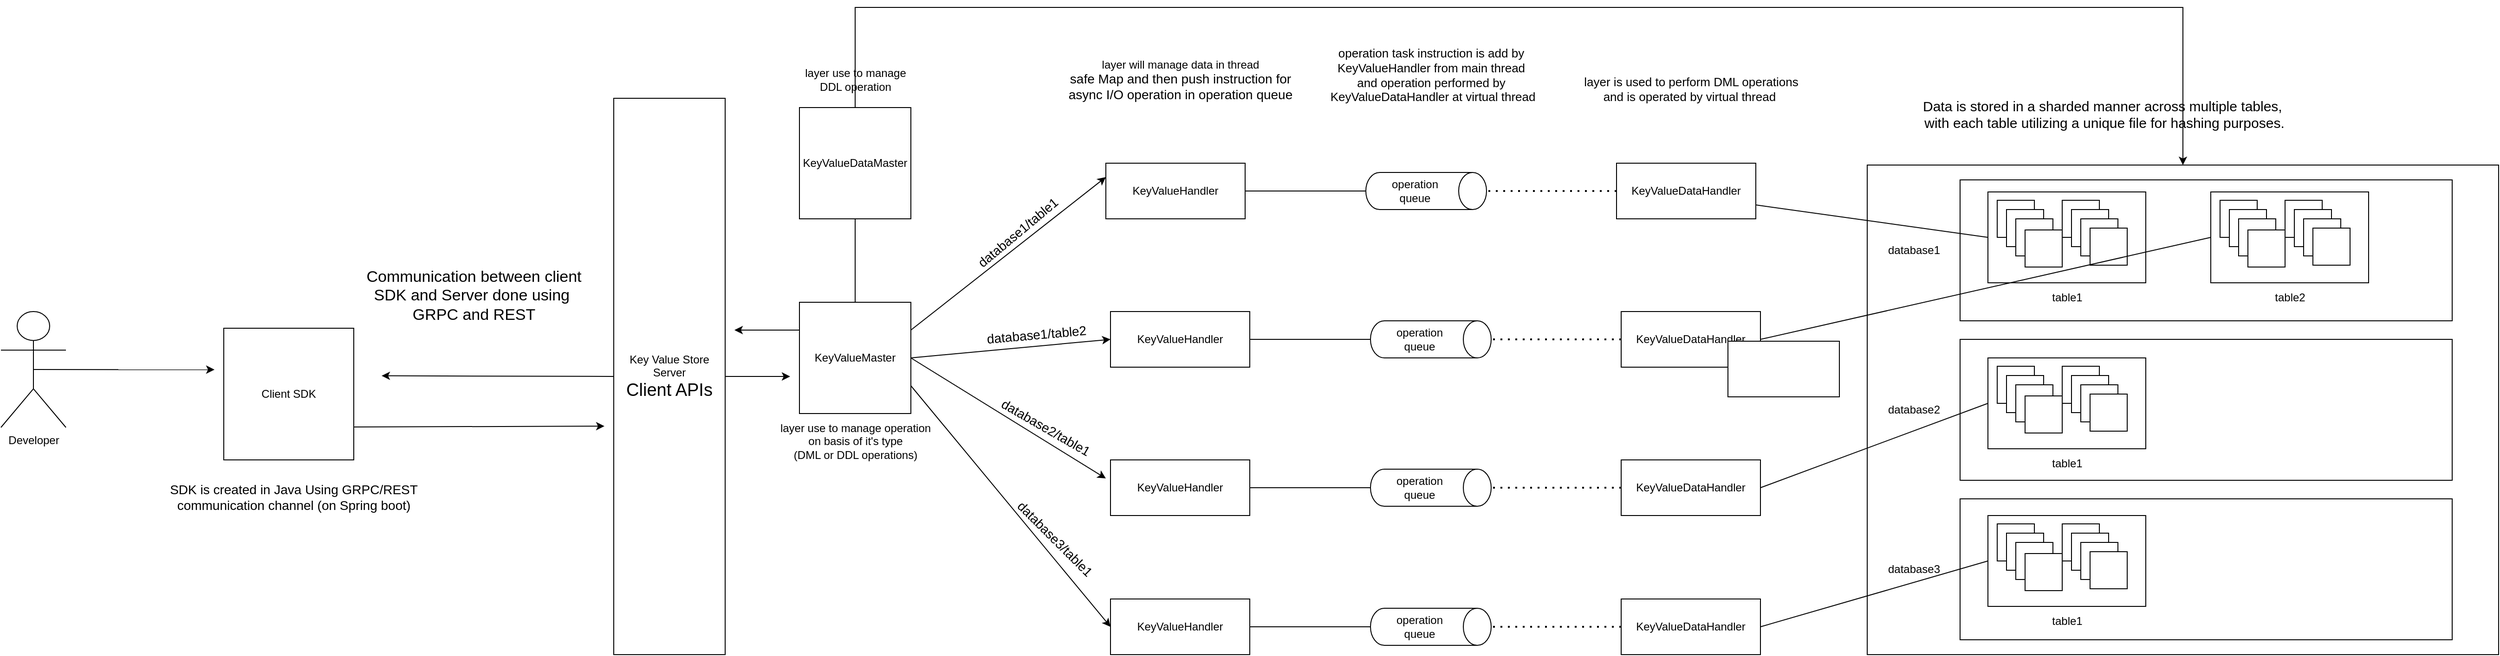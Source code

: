 <mxfile version="24.0.7" type="github">
  <diagram name="Page-1" id="otC6UkrBuinHcEKVRlpe">
    <mxGraphModel dx="2726" dy="1417" grid="1" gridSize="10" guides="1" tooltips="1" connect="1" arrows="0" fold="1" page="1" pageScale="1" pageWidth="1100" pageHeight="850" math="0" shadow="0">
      <root>
        <mxCell id="0" />
        <mxCell id="1" parent="0" />
        <mxCell id="kfZi4z5E8rtIzfBgZ30n-23" style="edgeStyle=none;rounded=0;orthogonalLoop=1;jettySize=auto;html=1;exitX=0.5;exitY=0;exitDx=0;exitDy=0;" parent="1" source="kfZi4z5E8rtIzfBgZ30n-21" edge="1">
          <mxGeometry relative="1" as="geometry">
            <mxPoint x="890" y="458" as="targetPoint" />
          </mxGeometry>
        </mxCell>
        <mxCell id="I3hXLlyxJEl5_7HpE7tm-29" style="edgeStyle=none;rounded=0;orthogonalLoop=1;jettySize=auto;html=1;exitX=0.5;exitY=1;exitDx=0;exitDy=0;" edge="1" parent="1" source="kfZi4z5E8rtIzfBgZ30n-21">
          <mxGeometry relative="1" as="geometry">
            <mxPoint x="450" y="457.286" as="targetPoint" />
          </mxGeometry>
        </mxCell>
        <mxCell id="kfZi4z5E8rtIzfBgZ30n-21" value="Key Value Store Server&lt;div style=&quot;font-size: 19px;&quot;&gt;Client APIs&lt;/div&gt;" style="rounded=0;whiteSpace=wrap;html=1;direction=south;" parent="1" vertex="1">
          <mxGeometry x="700" y="158" width="120" height="600" as="geometry" />
        </mxCell>
        <mxCell id="kfZi4z5E8rtIzfBgZ30n-24" style="edgeStyle=none;rounded=0;orthogonalLoop=1;jettySize=auto;html=1;exitX=0;exitY=0.25;exitDx=0;exitDy=0;" parent="1" source="kfZi4z5E8rtIzfBgZ30n-22" edge="1">
          <mxGeometry relative="1" as="geometry">
            <mxPoint x="830" y="408" as="targetPoint" />
          </mxGeometry>
        </mxCell>
        <mxCell id="I3hXLlyxJEl5_7HpE7tm-16" style="edgeStyle=none;rounded=0;orthogonalLoop=1;jettySize=auto;html=1;exitX=1;exitY=0.25;exitDx=0;exitDy=0;entryX=0;entryY=0.25;entryDx=0;entryDy=0;" edge="1" parent="1" source="kfZi4z5E8rtIzfBgZ30n-22" target="kfZi4z5E8rtIzfBgZ30n-33">
          <mxGeometry relative="1" as="geometry">
            <mxPoint x="1230" y="258" as="targetPoint" />
          </mxGeometry>
        </mxCell>
        <mxCell id="I3hXLlyxJEl5_7HpE7tm-17" style="edgeStyle=none;rounded=0;orthogonalLoop=1;jettySize=auto;html=1;exitX=1;exitY=0.5;exitDx=0;exitDy=0;entryX=0;entryY=0.5;entryDx=0;entryDy=0;" edge="1" parent="1" source="kfZi4z5E8rtIzfBgZ30n-22" target="I3hXLlyxJEl5_7HpE7tm-11">
          <mxGeometry relative="1" as="geometry" />
        </mxCell>
        <mxCell id="I3hXLlyxJEl5_7HpE7tm-19" style="edgeStyle=none;rounded=0;orthogonalLoop=1;jettySize=auto;html=1;exitX=1;exitY=0.75;exitDx=0;exitDy=0;entryX=0;entryY=0.5;entryDx=0;entryDy=0;" edge="1" parent="1" source="kfZi4z5E8rtIzfBgZ30n-22" target="I3hXLlyxJEl5_7HpE7tm-1">
          <mxGeometry relative="1" as="geometry" />
        </mxCell>
        <mxCell id="kfZi4z5E8rtIzfBgZ30n-22" value="KeyValueMaster" style="whiteSpace=wrap;html=1;aspect=fixed;" parent="1" vertex="1">
          <mxGeometry x="900" y="378" width="120" height="120" as="geometry" />
        </mxCell>
        <mxCell id="kfZi4z5E8rtIzfBgZ30n-25" value="layer use to manage operation&lt;div&gt;on basis of it&#39;s type&lt;/div&gt;&lt;div&gt;(DML or DDL operations)&lt;/div&gt;" style="text;html=1;align=center;verticalAlign=middle;resizable=0;points=[];autosize=1;strokeColor=none;fillColor=none;" parent="1" vertex="1">
          <mxGeometry x="865" y="498" width="190" height="60" as="geometry" />
        </mxCell>
        <mxCell id="I3hXLlyxJEl5_7HpE7tm-107" style="edgeStyle=orthogonalEdgeStyle;rounded=0;orthogonalLoop=1;jettySize=auto;html=1;exitX=0.5;exitY=0;exitDx=0;exitDy=0;entryX=0.5;entryY=0;entryDx=0;entryDy=0;elbow=vertical;" edge="1" parent="1" source="kfZi4z5E8rtIzfBgZ30n-26" target="I3hXLlyxJEl5_7HpE7tm-39">
          <mxGeometry relative="1" as="geometry">
            <Array as="points">
              <mxPoint x="960" y="60" />
              <mxPoint x="2390" y="60" />
            </Array>
          </mxGeometry>
        </mxCell>
        <mxCell id="kfZi4z5E8rtIzfBgZ30n-26" value="KeyValueDataMaster" style="whiteSpace=wrap;html=1;aspect=fixed;" parent="1" vertex="1">
          <mxGeometry x="900" y="168" width="120" height="120" as="geometry" />
        </mxCell>
        <mxCell id="kfZi4z5E8rtIzfBgZ30n-31" value="" style="endArrow=none;html=1;rounded=0;exitX=0.5;exitY=0;exitDx=0;exitDy=0;entryX=0.5;entryY=1;entryDx=0;entryDy=0;" parent="1" source="kfZi4z5E8rtIzfBgZ30n-22" target="kfZi4z5E8rtIzfBgZ30n-26" edge="1">
          <mxGeometry width="50" height="50" relative="1" as="geometry">
            <mxPoint x="1020" y="438" as="sourcePoint" />
            <mxPoint x="1070" y="388" as="targetPoint" />
          </mxGeometry>
        </mxCell>
        <mxCell id="kfZi4z5E8rtIzfBgZ30n-32" value="layer use to manage&lt;div&gt;DDL operation&lt;/div&gt;" style="text;html=1;align=center;verticalAlign=middle;resizable=0;points=[];autosize=1;strokeColor=none;fillColor=none;" parent="1" vertex="1">
          <mxGeometry x="895" y="118" width="130" height="40" as="geometry" />
        </mxCell>
        <mxCell id="kfZi4z5E8rtIzfBgZ30n-33" value="KeyValueHandler" style="rounded=0;whiteSpace=wrap;html=1;" parent="1" vertex="1">
          <mxGeometry x="1230" y="228" width="150" height="60" as="geometry" />
        </mxCell>
        <mxCell id="kfZi4z5E8rtIzfBgZ30n-34" value="KeyValueDataHandler" style="rounded=0;whiteSpace=wrap;html=1;" parent="1" vertex="1">
          <mxGeometry x="1780" y="228" width="150" height="60" as="geometry" />
        </mxCell>
        <mxCell id="kfZi4z5E8rtIzfBgZ30n-36" value="operation&lt;div&gt;queue&lt;/div&gt;" style="shape=cylinder3;whiteSpace=wrap;html=1;boundedLbl=1;backgroundOutline=1;size=15;direction=south;" parent="1" vertex="1">
          <mxGeometry x="1510" y="238" width="130" height="40" as="geometry" />
        </mxCell>
        <mxCell id="kfZi4z5E8rtIzfBgZ30n-39" value="" style="endArrow=none;dashed=1;html=1;dashPattern=1 3;strokeWidth=2;rounded=0;entryX=0.5;entryY=0;entryDx=0;entryDy=0;entryPerimeter=0;exitX=0;exitY=0.5;exitDx=0;exitDy=0;" parent="1" source="kfZi4z5E8rtIzfBgZ30n-34" target="kfZi4z5E8rtIzfBgZ30n-36" edge="1">
          <mxGeometry width="50" height="50" relative="1" as="geometry">
            <mxPoint x="1290" y="488" as="sourcePoint" />
            <mxPoint x="1340" y="438" as="targetPoint" />
          </mxGeometry>
        </mxCell>
        <mxCell id="kfZi4z5E8rtIzfBgZ30n-40" value="layer will manage data in thread&lt;div style=&quot;font-size: 14px;&quot;&gt;&lt;font style=&quot;font-size: 14px;&quot;&gt;safe Map and then push instruction for&lt;/font&gt;&lt;/div&gt;&lt;div style=&quot;font-size: 14px;&quot;&gt;async I/O operation in operation queue&lt;/div&gt;" style="text;html=1;align=center;verticalAlign=middle;resizable=0;points=[];autosize=1;strokeColor=none;fillColor=none;" parent="1" vertex="1">
          <mxGeometry x="1180" y="108" width="260" height="60" as="geometry" />
        </mxCell>
        <mxCell id="kfZi4z5E8rtIzfBgZ30n-41" value="&lt;font style=&quot;font-size: 13px;&quot;&gt;operation task instruction is add by&lt;/font&gt;&lt;div style=&quot;font-size: 13px;&quot;&gt;&lt;font style=&quot;font-size: 13px;&quot;&gt;KeyValueHandler from main thread&lt;/font&gt;&lt;/div&gt;&lt;div style=&quot;font-size: 13px;&quot;&gt;&lt;font style=&quot;font-size: 13px;&quot;&gt;and operation performed by&lt;/font&gt;&lt;/div&gt;&lt;div style=&quot;font-size: 13px;&quot;&gt;&lt;font style=&quot;font-size: 13px;&quot;&gt;&amp;nbsp;KeyValueDataHandler at virtual thread&lt;/font&gt;&lt;/div&gt;" style="text;html=1;align=center;verticalAlign=middle;resizable=0;points=[];autosize=1;strokeColor=none;fillColor=none;" parent="1" vertex="1">
          <mxGeometry x="1455" y="93" width="250" height="80" as="geometry" />
        </mxCell>
        <mxCell id="I3hXLlyxJEl5_7HpE7tm-1" value="KeyValueHandler" style="rounded=0;whiteSpace=wrap;html=1;" vertex="1" parent="1">
          <mxGeometry x="1235" y="698" width="150" height="60" as="geometry" />
        </mxCell>
        <mxCell id="I3hXLlyxJEl5_7HpE7tm-2" value="KeyValueDataHandler" style="rounded=0;whiteSpace=wrap;html=1;" vertex="1" parent="1">
          <mxGeometry x="1785" y="698" width="150" height="60" as="geometry" />
        </mxCell>
        <mxCell id="I3hXLlyxJEl5_7HpE7tm-3" value="operation&lt;div&gt;queue&lt;/div&gt;" style="shape=cylinder3;whiteSpace=wrap;html=1;boundedLbl=1;backgroundOutline=1;size=15;direction=south;" vertex="1" parent="1">
          <mxGeometry x="1515" y="708" width="130" height="40" as="geometry" />
        </mxCell>
        <mxCell id="I3hXLlyxJEl5_7HpE7tm-5" value="" style="endArrow=none;dashed=1;html=1;dashPattern=1 3;strokeWidth=2;rounded=0;entryX=0.5;entryY=0;entryDx=0;entryDy=0;entryPerimeter=0;exitX=0;exitY=0.5;exitDx=0;exitDy=0;" edge="1" parent="1" source="I3hXLlyxJEl5_7HpE7tm-2" target="I3hXLlyxJEl5_7HpE7tm-3">
          <mxGeometry width="50" height="50" relative="1" as="geometry">
            <mxPoint x="1295" y="958" as="sourcePoint" />
            <mxPoint x="1345" y="908" as="targetPoint" />
          </mxGeometry>
        </mxCell>
        <mxCell id="I3hXLlyxJEl5_7HpE7tm-6" value="KeyValueHandler" style="rounded=0;whiteSpace=wrap;html=1;" vertex="1" parent="1">
          <mxGeometry x="1235" y="548" width="150" height="60" as="geometry" />
        </mxCell>
        <mxCell id="I3hXLlyxJEl5_7HpE7tm-7" value="KeyValueDataHandler" style="rounded=0;whiteSpace=wrap;html=1;" vertex="1" parent="1">
          <mxGeometry x="1785" y="548" width="150" height="60" as="geometry" />
        </mxCell>
        <mxCell id="I3hXLlyxJEl5_7HpE7tm-8" value="operation&lt;div&gt;queue&lt;/div&gt;" style="shape=cylinder3;whiteSpace=wrap;html=1;boundedLbl=1;backgroundOutline=1;size=15;direction=south;" vertex="1" parent="1">
          <mxGeometry x="1515" y="558" width="130" height="40" as="geometry" />
        </mxCell>
        <mxCell id="I3hXLlyxJEl5_7HpE7tm-10" value="" style="endArrow=none;dashed=1;html=1;dashPattern=1 3;strokeWidth=2;rounded=0;entryX=0.5;entryY=0;entryDx=0;entryDy=0;entryPerimeter=0;exitX=0;exitY=0.5;exitDx=0;exitDy=0;" edge="1" parent="1" source="I3hXLlyxJEl5_7HpE7tm-7" target="I3hXLlyxJEl5_7HpE7tm-8">
          <mxGeometry width="50" height="50" relative="1" as="geometry">
            <mxPoint x="1295" y="808" as="sourcePoint" />
            <mxPoint x="1345" y="758" as="targetPoint" />
          </mxGeometry>
        </mxCell>
        <mxCell id="I3hXLlyxJEl5_7HpE7tm-11" value="KeyValueHandler" style="rounded=0;whiteSpace=wrap;html=1;" vertex="1" parent="1">
          <mxGeometry x="1235" y="388" width="150" height="60" as="geometry" />
        </mxCell>
        <mxCell id="I3hXLlyxJEl5_7HpE7tm-12" value="KeyValueDataHandler" style="rounded=0;whiteSpace=wrap;html=1;" vertex="1" parent="1">
          <mxGeometry x="1785" y="388" width="150" height="60" as="geometry" />
        </mxCell>
        <mxCell id="I3hXLlyxJEl5_7HpE7tm-13" value="operation&lt;div&gt;queue&lt;/div&gt;" style="shape=cylinder3;whiteSpace=wrap;html=1;boundedLbl=1;backgroundOutline=1;size=15;direction=south;" vertex="1" parent="1">
          <mxGeometry x="1515" y="398" width="130" height="40" as="geometry" />
        </mxCell>
        <mxCell id="I3hXLlyxJEl5_7HpE7tm-15" value="" style="endArrow=none;dashed=1;html=1;dashPattern=1 3;strokeWidth=2;rounded=0;entryX=0.5;entryY=0;entryDx=0;entryDy=0;entryPerimeter=0;exitX=0;exitY=0.5;exitDx=0;exitDy=0;" edge="1" parent="1" source="I3hXLlyxJEl5_7HpE7tm-12" target="I3hXLlyxJEl5_7HpE7tm-13">
          <mxGeometry width="50" height="50" relative="1" as="geometry">
            <mxPoint x="1295" y="648" as="sourcePoint" />
            <mxPoint x="1345" y="598" as="targetPoint" />
          </mxGeometry>
        </mxCell>
        <mxCell id="I3hXLlyxJEl5_7HpE7tm-20" value="database1/table1" style="text;html=1;align=center;verticalAlign=middle;resizable=0;points=[];autosize=1;strokeColor=none;fillColor=none;spacing=3;fontSize=14;rotation=-40;" vertex="1" parent="1">
          <mxGeometry x="1070" y="288" width="130" height="30" as="geometry" />
        </mxCell>
        <mxCell id="I3hXLlyxJEl5_7HpE7tm-21" value="&lt;font style=&quot;font-size: 14px;&quot;&gt;database1/table2&lt;/font&gt;" style="text;html=1;align=center;verticalAlign=middle;resizable=0;points=[];autosize=1;strokeColor=none;fillColor=none;rotation=-5;" vertex="1" parent="1">
          <mxGeometry x="1090" y="398" width="130" height="30" as="geometry" />
        </mxCell>
        <mxCell id="I3hXLlyxJEl5_7HpE7tm-23" value="" style="edgeStyle=none;rounded=0;orthogonalLoop=1;jettySize=auto;html=1;exitX=1;exitY=0.5;exitDx=0;exitDy=0;" edge="1" parent="1" source="kfZi4z5E8rtIzfBgZ30n-22">
          <mxGeometry relative="1" as="geometry">
            <mxPoint x="1020" y="438" as="sourcePoint" />
            <mxPoint x="1230" y="568" as="targetPoint" />
          </mxGeometry>
        </mxCell>
        <mxCell id="I3hXLlyxJEl5_7HpE7tm-22" value="&lt;font style=&quot;font-size: 14px;&quot;&gt;database2/table1&lt;/font&gt;" style="text;html=1;align=center;verticalAlign=middle;resizable=0;points=[];autosize=1;strokeColor=none;fillColor=none;rotation=30;" vertex="1" parent="1">
          <mxGeometry x="1100" y="498" width="130" height="30" as="geometry" />
        </mxCell>
        <mxCell id="I3hXLlyxJEl5_7HpE7tm-24" value="&lt;font style=&quot;font-size: 14px;&quot;&gt;database3/table1&lt;/font&gt;" style="text;html=1;align=center;verticalAlign=middle;resizable=0;points=[];autosize=1;strokeColor=none;fillColor=none;rotation=45;" vertex="1" parent="1">
          <mxGeometry x="1110" y="618" width="130" height="30" as="geometry" />
        </mxCell>
        <mxCell id="I3hXLlyxJEl5_7HpE7tm-31" style="edgeStyle=none;rounded=0;orthogonalLoop=1;jettySize=auto;html=1;exitX=1;exitY=0.75;exitDx=0;exitDy=0;" edge="1" parent="1" source="I3hXLlyxJEl5_7HpE7tm-26">
          <mxGeometry relative="1" as="geometry">
            <mxPoint x="690" y="511.571" as="targetPoint" />
          </mxGeometry>
        </mxCell>
        <mxCell id="I3hXLlyxJEl5_7HpE7tm-26" value="Client SDK" style="rounded=0;whiteSpace=wrap;html=1;" vertex="1" parent="1">
          <mxGeometry x="280" y="406" width="140" height="142" as="geometry" />
        </mxCell>
        <mxCell id="I3hXLlyxJEl5_7HpE7tm-36" style="edgeStyle=none;rounded=0;orthogonalLoop=1;jettySize=auto;html=1;exitX=0.5;exitY=0.5;exitDx=0;exitDy=0;exitPerimeter=0;" edge="1" parent="1" source="I3hXLlyxJEl5_7HpE7tm-27">
          <mxGeometry relative="1" as="geometry">
            <mxPoint x="270" y="450.632" as="targetPoint" />
          </mxGeometry>
        </mxCell>
        <mxCell id="I3hXLlyxJEl5_7HpE7tm-27" value="Developer" style="shape=umlActor;verticalLabelPosition=bottom;verticalAlign=top;html=1;outlineConnect=0;" vertex="1" parent="1">
          <mxGeometry x="40" y="388" width="70" height="125" as="geometry" />
        </mxCell>
        <mxCell id="I3hXLlyxJEl5_7HpE7tm-35" value="&lt;font style=&quot;font-size: 17px;&quot;&gt;Communication between client&lt;br&gt;SDK and Server done using&amp;nbsp;&lt;/font&gt;&lt;div style=&quot;font-size: 17px;&quot;&gt;&lt;font style=&quot;font-size: 17px;&quot;&gt;GRPC and REST&lt;/font&gt;&lt;/div&gt;" style="text;html=1;align=center;verticalAlign=middle;resizable=0;points=[];autosize=1;strokeColor=none;fillColor=none;" vertex="1" parent="1">
          <mxGeometry x="419" y="336" width="260" height="70" as="geometry" />
        </mxCell>
        <mxCell id="I3hXLlyxJEl5_7HpE7tm-37" value="SDK is created in Java Using GRPC/REST&lt;div style=&quot;font-size: 14px;&quot;&gt;communication channel (on Spring boot)&lt;/div&gt;" style="text;html=1;align=center;verticalAlign=middle;resizable=0;points=[];autosize=1;strokeColor=none;fillColor=none;fontSize=14;" vertex="1" parent="1">
          <mxGeometry x="210" y="563" width="290" height="50" as="geometry" />
        </mxCell>
        <mxCell id="I3hXLlyxJEl5_7HpE7tm-38" value="layer is used to perform DML operations&lt;div style=&quot;font-size: 13px;&quot;&gt;and is operated by virtual thread&amp;nbsp;&lt;/div&gt;" style="text;html=1;align=center;verticalAlign=middle;resizable=0;points=[];autosize=1;strokeColor=none;fillColor=none;fontSize=13;" vertex="1" parent="1">
          <mxGeometry x="1735" y="128" width="250" height="40" as="geometry" />
        </mxCell>
        <mxCell id="I3hXLlyxJEl5_7HpE7tm-39" value="" style="rounded=0;whiteSpace=wrap;html=1;" vertex="1" parent="1">
          <mxGeometry x="2050" y="230" width="680" height="528" as="geometry" />
        </mxCell>
        <mxCell id="I3hXLlyxJEl5_7HpE7tm-43" value="" style="rounded=0;whiteSpace=wrap;html=1;" vertex="1" parent="1">
          <mxGeometry x="2150" y="246" width="530" height="152" as="geometry" />
        </mxCell>
        <mxCell id="I3hXLlyxJEl5_7HpE7tm-44" value="" style="rounded=0;whiteSpace=wrap;html=1;" vertex="1" parent="1">
          <mxGeometry x="2150" y="590" width="530" height="152" as="geometry" />
        </mxCell>
        <mxCell id="I3hXLlyxJEl5_7HpE7tm-45" value="" style="rounded=0;whiteSpace=wrap;html=1;" vertex="1" parent="1">
          <mxGeometry x="2150" y="418" width="530" height="152" as="geometry" />
        </mxCell>
        <mxCell id="I3hXLlyxJEl5_7HpE7tm-47" value="" style="rounded=0;whiteSpace=wrap;html=1;" vertex="1" parent="1">
          <mxGeometry x="2180" y="259" width="170" height="98" as="geometry" />
        </mxCell>
        <mxCell id="I3hXLlyxJEl5_7HpE7tm-49" value="" style="whiteSpace=wrap;html=1;aspect=fixed;" vertex="1" parent="1">
          <mxGeometry x="2190" y="268" width="40" height="40" as="geometry" />
        </mxCell>
        <mxCell id="I3hXLlyxJEl5_7HpE7tm-50" value="" style="whiteSpace=wrap;html=1;aspect=fixed;" vertex="1" parent="1">
          <mxGeometry x="2200" y="278" width="40" height="40" as="geometry" />
        </mxCell>
        <mxCell id="I3hXLlyxJEl5_7HpE7tm-51" value="" style="whiteSpace=wrap;html=1;aspect=fixed;" vertex="1" parent="1">
          <mxGeometry x="2210" y="288" width="40" height="40" as="geometry" />
        </mxCell>
        <mxCell id="I3hXLlyxJEl5_7HpE7tm-52" value="" style="whiteSpace=wrap;html=1;aspect=fixed;" vertex="1" parent="1">
          <mxGeometry x="2260" y="268" width="40" height="40" as="geometry" />
        </mxCell>
        <mxCell id="I3hXLlyxJEl5_7HpE7tm-53" value="" style="whiteSpace=wrap;html=1;aspect=fixed;" vertex="1" parent="1">
          <mxGeometry x="2220" y="300" width="40" height="40" as="geometry" />
        </mxCell>
        <mxCell id="I3hXLlyxJEl5_7HpE7tm-54" value="" style="whiteSpace=wrap;html=1;aspect=fixed;" vertex="1" parent="1">
          <mxGeometry x="2270" y="278" width="40" height="40" as="geometry" />
        </mxCell>
        <mxCell id="I3hXLlyxJEl5_7HpE7tm-55" value="" style="whiteSpace=wrap;html=1;aspect=fixed;" vertex="1" parent="1">
          <mxGeometry x="2280" y="288" width="40" height="40" as="geometry" />
        </mxCell>
        <mxCell id="I3hXLlyxJEl5_7HpE7tm-56" value="" style="whiteSpace=wrap;html=1;aspect=fixed;" vertex="1" parent="1">
          <mxGeometry x="2290" y="298" width="40" height="40" as="geometry" />
        </mxCell>
        <mxCell id="I3hXLlyxJEl5_7HpE7tm-57" value="database1" style="text;html=1;align=center;verticalAlign=middle;resizable=0;points=[];autosize=1;strokeColor=none;fillColor=none;" vertex="1" parent="1">
          <mxGeometry x="2060" y="307" width="80" height="30" as="geometry" />
        </mxCell>
        <mxCell id="I3hXLlyxJEl5_7HpE7tm-58" value="database2" style="text;html=1;align=center;verticalAlign=middle;resizable=0;points=[];autosize=1;strokeColor=none;fillColor=none;" vertex="1" parent="1">
          <mxGeometry x="2060" y="479" width="80" height="30" as="geometry" />
        </mxCell>
        <mxCell id="I3hXLlyxJEl5_7HpE7tm-59" value="database3" style="text;html=1;align=center;verticalAlign=middle;resizable=0;points=[];autosize=1;strokeColor=none;fillColor=none;" vertex="1" parent="1">
          <mxGeometry x="2060" y="651" width="80" height="30" as="geometry" />
        </mxCell>
        <mxCell id="I3hXLlyxJEl5_7HpE7tm-60" value="table1" style="text;html=1;align=center;verticalAlign=middle;resizable=0;points=[];autosize=1;strokeColor=none;fillColor=none;" vertex="1" parent="1">
          <mxGeometry x="2235" y="358" width="60" height="30" as="geometry" />
        </mxCell>
        <mxCell id="I3hXLlyxJEl5_7HpE7tm-62" value="" style="rounded=0;whiteSpace=wrap;html=1;" vertex="1" parent="1">
          <mxGeometry x="2420" y="259" width="170" height="98" as="geometry" />
        </mxCell>
        <mxCell id="I3hXLlyxJEl5_7HpE7tm-63" value="" style="whiteSpace=wrap;html=1;aspect=fixed;" vertex="1" parent="1">
          <mxGeometry x="2430" y="268" width="40" height="40" as="geometry" />
        </mxCell>
        <mxCell id="I3hXLlyxJEl5_7HpE7tm-64" value="" style="whiteSpace=wrap;html=1;aspect=fixed;" vertex="1" parent="1">
          <mxGeometry x="2440" y="278" width="40" height="40" as="geometry" />
        </mxCell>
        <mxCell id="I3hXLlyxJEl5_7HpE7tm-65" value="" style="whiteSpace=wrap;html=1;aspect=fixed;" vertex="1" parent="1">
          <mxGeometry x="2450" y="288" width="40" height="40" as="geometry" />
        </mxCell>
        <mxCell id="I3hXLlyxJEl5_7HpE7tm-66" value="" style="whiteSpace=wrap;html=1;aspect=fixed;" vertex="1" parent="1">
          <mxGeometry x="2500" y="268" width="40" height="40" as="geometry" />
        </mxCell>
        <mxCell id="I3hXLlyxJEl5_7HpE7tm-67" value="" style="whiteSpace=wrap;html=1;aspect=fixed;" vertex="1" parent="1">
          <mxGeometry x="2460" y="300" width="40" height="40" as="geometry" />
        </mxCell>
        <mxCell id="I3hXLlyxJEl5_7HpE7tm-68" value="" style="whiteSpace=wrap;html=1;aspect=fixed;" vertex="1" parent="1">
          <mxGeometry x="2510" y="278" width="40" height="40" as="geometry" />
        </mxCell>
        <mxCell id="I3hXLlyxJEl5_7HpE7tm-69" value="" style="whiteSpace=wrap;html=1;aspect=fixed;" vertex="1" parent="1">
          <mxGeometry x="2520" y="288" width="40" height="40" as="geometry" />
        </mxCell>
        <mxCell id="I3hXLlyxJEl5_7HpE7tm-70" value="" style="whiteSpace=wrap;html=1;aspect=fixed;" vertex="1" parent="1">
          <mxGeometry x="2530" y="298" width="40" height="40" as="geometry" />
        </mxCell>
        <mxCell id="I3hXLlyxJEl5_7HpE7tm-71" value="table2" style="text;html=1;align=center;verticalAlign=middle;resizable=0;points=[];autosize=1;strokeColor=none;fillColor=none;" vertex="1" parent="1">
          <mxGeometry x="2475" y="358" width="60" height="30" as="geometry" />
        </mxCell>
        <mxCell id="I3hXLlyxJEl5_7HpE7tm-72" value="" style="rounded=0;whiteSpace=wrap;html=1;" vertex="1" parent="1">
          <mxGeometry x="2180" y="438" width="170" height="98" as="geometry" />
        </mxCell>
        <mxCell id="I3hXLlyxJEl5_7HpE7tm-73" value="" style="whiteSpace=wrap;html=1;aspect=fixed;" vertex="1" parent="1">
          <mxGeometry x="2190" y="447" width="40" height="40" as="geometry" />
        </mxCell>
        <mxCell id="I3hXLlyxJEl5_7HpE7tm-74" value="" style="whiteSpace=wrap;html=1;aspect=fixed;" vertex="1" parent="1">
          <mxGeometry x="2200" y="457" width="40" height="40" as="geometry" />
        </mxCell>
        <mxCell id="I3hXLlyxJEl5_7HpE7tm-75" value="" style="whiteSpace=wrap;html=1;aspect=fixed;" vertex="1" parent="1">
          <mxGeometry x="2210" y="467" width="40" height="40" as="geometry" />
        </mxCell>
        <mxCell id="I3hXLlyxJEl5_7HpE7tm-76" value="" style="whiteSpace=wrap;html=1;aspect=fixed;" vertex="1" parent="1">
          <mxGeometry x="2260" y="447" width="40" height="40" as="geometry" />
        </mxCell>
        <mxCell id="I3hXLlyxJEl5_7HpE7tm-77" value="" style="whiteSpace=wrap;html=1;aspect=fixed;" vertex="1" parent="1">
          <mxGeometry x="2220" y="479" width="40" height="40" as="geometry" />
        </mxCell>
        <mxCell id="I3hXLlyxJEl5_7HpE7tm-78" value="" style="whiteSpace=wrap;html=1;aspect=fixed;" vertex="1" parent="1">
          <mxGeometry x="2270" y="457" width="40" height="40" as="geometry" />
        </mxCell>
        <mxCell id="I3hXLlyxJEl5_7HpE7tm-79" value="" style="whiteSpace=wrap;html=1;aspect=fixed;" vertex="1" parent="1">
          <mxGeometry x="2280" y="467" width="40" height="40" as="geometry" />
        </mxCell>
        <mxCell id="I3hXLlyxJEl5_7HpE7tm-80" value="" style="whiteSpace=wrap;html=1;aspect=fixed;" vertex="1" parent="1">
          <mxGeometry x="2290" y="477" width="40" height="40" as="geometry" />
        </mxCell>
        <mxCell id="I3hXLlyxJEl5_7HpE7tm-81" value="table1" style="text;html=1;align=center;verticalAlign=middle;resizable=0;points=[];autosize=1;strokeColor=none;fillColor=none;" vertex="1" parent="1">
          <mxGeometry x="2235" y="537" width="60" height="30" as="geometry" />
        </mxCell>
        <mxCell id="I3hXLlyxJEl5_7HpE7tm-82" value="" style="rounded=0;whiteSpace=wrap;html=1;" vertex="1" parent="1">
          <mxGeometry x="2180" y="608" width="170" height="98" as="geometry" />
        </mxCell>
        <mxCell id="I3hXLlyxJEl5_7HpE7tm-83" value="" style="whiteSpace=wrap;html=1;aspect=fixed;" vertex="1" parent="1">
          <mxGeometry x="2190" y="617" width="40" height="40" as="geometry" />
        </mxCell>
        <mxCell id="I3hXLlyxJEl5_7HpE7tm-84" value="" style="whiteSpace=wrap;html=1;aspect=fixed;" vertex="1" parent="1">
          <mxGeometry x="2200" y="627" width="40" height="40" as="geometry" />
        </mxCell>
        <mxCell id="I3hXLlyxJEl5_7HpE7tm-85" value="" style="whiteSpace=wrap;html=1;aspect=fixed;" vertex="1" parent="1">
          <mxGeometry x="2210" y="637" width="40" height="40" as="geometry" />
        </mxCell>
        <mxCell id="I3hXLlyxJEl5_7HpE7tm-86" value="" style="whiteSpace=wrap;html=1;aspect=fixed;" vertex="1" parent="1">
          <mxGeometry x="2260" y="617" width="40" height="40" as="geometry" />
        </mxCell>
        <mxCell id="I3hXLlyxJEl5_7HpE7tm-87" value="" style="whiteSpace=wrap;html=1;aspect=fixed;" vertex="1" parent="1">
          <mxGeometry x="2220" y="649" width="40" height="40" as="geometry" />
        </mxCell>
        <mxCell id="I3hXLlyxJEl5_7HpE7tm-88" value="" style="whiteSpace=wrap;html=1;aspect=fixed;" vertex="1" parent="1">
          <mxGeometry x="2270" y="627" width="40" height="40" as="geometry" />
        </mxCell>
        <mxCell id="I3hXLlyxJEl5_7HpE7tm-89" value="" style="whiteSpace=wrap;html=1;aspect=fixed;" vertex="1" parent="1">
          <mxGeometry x="2280" y="637" width="40" height="40" as="geometry" />
        </mxCell>
        <mxCell id="I3hXLlyxJEl5_7HpE7tm-90" value="" style="whiteSpace=wrap;html=1;aspect=fixed;" vertex="1" parent="1">
          <mxGeometry x="2290" y="647" width="40" height="40" as="geometry" />
        </mxCell>
        <mxCell id="I3hXLlyxJEl5_7HpE7tm-91" value="table1" style="text;html=1;align=center;verticalAlign=middle;resizable=0;points=[];autosize=1;strokeColor=none;fillColor=none;" vertex="1" parent="1">
          <mxGeometry x="2235" y="707" width="60" height="30" as="geometry" />
        </mxCell>
        <mxCell id="I3hXLlyxJEl5_7HpE7tm-98" value="" style="endArrow=none;html=1;rounded=0;curved=1;entryX=1;entryY=0.75;entryDx=0;entryDy=0;exitX=0;exitY=0.5;exitDx=0;exitDy=0;" edge="1" parent="1" source="I3hXLlyxJEl5_7HpE7tm-47" target="kfZi4z5E8rtIzfBgZ30n-34">
          <mxGeometry width="50" height="50" relative="1" as="geometry">
            <mxPoint x="1780" y="380" as="sourcePoint" />
            <mxPoint x="1830" y="330" as="targetPoint" />
          </mxGeometry>
        </mxCell>
        <mxCell id="I3hXLlyxJEl5_7HpE7tm-99" value="" style="endArrow=none;html=1;rounded=0;curved=1;entryX=1;entryY=0.5;entryDx=0;entryDy=0;exitX=0;exitY=0.5;exitDx=0;exitDy=0;" edge="1" parent="1" source="I3hXLlyxJEl5_7HpE7tm-62" target="I3hXLlyxJEl5_7HpE7tm-12">
          <mxGeometry width="50" height="50" relative="1" as="geometry">
            <mxPoint x="1780" y="380" as="sourcePoint" />
            <mxPoint x="1830" y="330" as="targetPoint" />
          </mxGeometry>
        </mxCell>
        <mxCell id="I3hXLlyxJEl5_7HpE7tm-101" value="" style="endArrow=none;html=1;rounded=0;curved=1;entryX=1;entryY=0.5;entryDx=0;entryDy=0;exitX=0;exitY=0.5;exitDx=0;exitDy=0;" edge="1" parent="1" source="I3hXLlyxJEl5_7HpE7tm-72" target="I3hXLlyxJEl5_7HpE7tm-7">
          <mxGeometry width="50" height="50" relative="1" as="geometry">
            <mxPoint x="1780" y="380" as="sourcePoint" />
            <mxPoint x="1830" y="330" as="targetPoint" />
          </mxGeometry>
        </mxCell>
        <mxCell id="I3hXLlyxJEl5_7HpE7tm-103" value="" style="endArrow=none;html=1;rounded=0;curved=1;exitX=1;exitY=0.5;exitDx=0;exitDy=0;entryX=0;entryY=0.5;entryDx=0;entryDy=0;" edge="1" parent="1" source="I3hXLlyxJEl5_7HpE7tm-2" target="I3hXLlyxJEl5_7HpE7tm-82">
          <mxGeometry width="50" height="50" relative="1" as="geometry">
            <mxPoint x="1780" y="510" as="sourcePoint" />
            <mxPoint x="1830" y="460" as="targetPoint" />
          </mxGeometry>
        </mxCell>
        <mxCell id="I3hXLlyxJEl5_7HpE7tm-108" value="&lt;span style=&quot;font-size: 15px;&quot;&gt;Data is stored in a sharded manner across multiple tables,&amp;nbsp;&lt;/span&gt;&lt;div&gt;&lt;span style=&quot;font-size: 15px;&quot;&gt;with each table utilizing a unique file for hashing purposes.&lt;/span&gt;&lt;br&gt;&lt;/div&gt;" style="text;html=1;align=center;verticalAlign=middle;resizable=0;points=[];autosize=1;strokeColor=none;fillColor=none;" vertex="1" parent="1">
          <mxGeometry x="2100" y="150" width="410" height="50" as="geometry" />
        </mxCell>
        <mxCell id="I3hXLlyxJEl5_7HpE7tm-109" value="" style="endArrow=none;html=1;rounded=0;elbow=vertical;exitX=1;exitY=0.5;exitDx=0;exitDy=0;entryX=0.5;entryY=1;entryDx=0;entryDy=0;entryPerimeter=0;" edge="1" parent="1" source="kfZi4z5E8rtIzfBgZ30n-33" target="kfZi4z5E8rtIzfBgZ30n-36">
          <mxGeometry width="50" height="50" relative="1" as="geometry">
            <mxPoint x="1610" y="610" as="sourcePoint" />
            <mxPoint x="1660" y="560" as="targetPoint" />
          </mxGeometry>
        </mxCell>
        <mxCell id="I3hXLlyxJEl5_7HpE7tm-110" value="" style="endArrow=none;html=1;rounded=0;elbow=vertical;exitX=1;exitY=0.5;exitDx=0;exitDy=0;entryX=0.5;entryY=1;entryDx=0;entryDy=0;entryPerimeter=0;" edge="1" parent="1" source="I3hXLlyxJEl5_7HpE7tm-11" target="I3hXLlyxJEl5_7HpE7tm-13">
          <mxGeometry width="50" height="50" relative="1" as="geometry">
            <mxPoint x="1390" y="268" as="sourcePoint" />
            <mxPoint x="1510" y="380" as="targetPoint" />
          </mxGeometry>
        </mxCell>
        <mxCell id="I3hXLlyxJEl5_7HpE7tm-111" value="" style="endArrow=none;html=1;rounded=0;elbow=vertical;exitX=1;exitY=0.5;exitDx=0;exitDy=0;entryX=0.5;entryY=1;entryDx=0;entryDy=0;entryPerimeter=0;" edge="1" parent="1" source="I3hXLlyxJEl5_7HpE7tm-6" target="I3hXLlyxJEl5_7HpE7tm-8">
          <mxGeometry width="50" height="50" relative="1" as="geometry">
            <mxPoint x="1400" y="278" as="sourcePoint" />
            <mxPoint x="1530" y="278" as="targetPoint" />
          </mxGeometry>
        </mxCell>
        <mxCell id="I3hXLlyxJEl5_7HpE7tm-112" value="" style="endArrow=none;html=1;rounded=0;elbow=vertical;exitX=1;exitY=0.5;exitDx=0;exitDy=0;entryX=0.5;entryY=1;entryDx=0;entryDy=0;entryPerimeter=0;" edge="1" parent="1" source="I3hXLlyxJEl5_7HpE7tm-1" target="I3hXLlyxJEl5_7HpE7tm-3">
          <mxGeometry width="50" height="50" relative="1" as="geometry">
            <mxPoint x="1410" y="288" as="sourcePoint" />
            <mxPoint x="1540" y="288" as="targetPoint" />
          </mxGeometry>
        </mxCell>
        <mxCell id="I3hXLlyxJEl5_7HpE7tm-113" value="" style="rounded=0;whiteSpace=wrap;html=1;" vertex="1" parent="1">
          <mxGeometry x="1900" y="420" width="120" height="60" as="geometry" />
        </mxCell>
      </root>
    </mxGraphModel>
  </diagram>
</mxfile>
